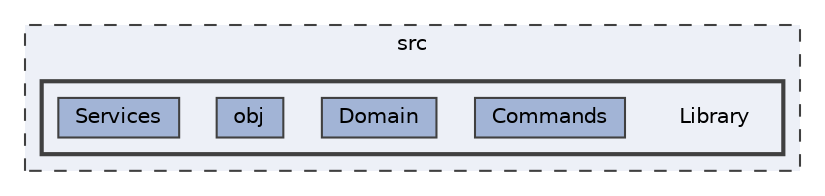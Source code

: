digraph "C:/Users/Estudiante UCU/Desktop/ProyectoPokemonIII/src/Library"
{
 // INTERACTIVE_SVG=YES
 // LATEX_PDF_SIZE
  bgcolor="transparent";
  edge [fontname=Helvetica,fontsize=10,labelfontname=Helvetica,labelfontsize=10];
  node [fontname=Helvetica,fontsize=10,shape=box,height=0.2,width=0.4];
  compound=true
  subgraph clusterdir_68267d1309a1af8e8297ef4c3efbcdba {
    graph [ bgcolor="#edf0f7", pencolor="grey25", label="src", fontname=Helvetica,fontsize=10 style="filled,dashed", URL="dir_68267d1309a1af8e8297ef4c3efbcdba.html",tooltip=""]
  subgraph clusterdir_f741251061e5c7c7ed48ab45c3348f11 {
    graph [ bgcolor="#edf0f7", pencolor="grey25", label="", fontname=Helvetica,fontsize=10 style="filled,bold", URL="dir_f741251061e5c7c7ed48ab45c3348f11.html",tooltip=""]
    dir_f741251061e5c7c7ed48ab45c3348f11 [shape=plaintext, label="Library"];
  dir_c008c50350ae5a8ff46a2d72b681473c [label="Commands", fillcolor="#a2b4d6", color="grey25", style="filled", URL="dir_c008c50350ae5a8ff46a2d72b681473c.html",tooltip=""];
  dir_1aa3de2ac0d80960014a3e5d4b1c4e69 [label="Domain", fillcolor="#a2b4d6", color="grey25", style="filled", URL="dir_1aa3de2ac0d80960014a3e5d4b1c4e69.html",tooltip=""];
  dir_489a34f874ee199237b4241587f8b6f5 [label="obj", fillcolor="#a2b4d6", color="grey25", style="filled", URL="dir_489a34f874ee199237b4241587f8b6f5.html",tooltip=""];
  dir_f34ccfc2e84e060712e8a2693295cc54 [label="Services", fillcolor="#a2b4d6", color="grey25", style="filled", URL="dir_f34ccfc2e84e060712e8a2693295cc54.html",tooltip=""];
  }
  }
}
